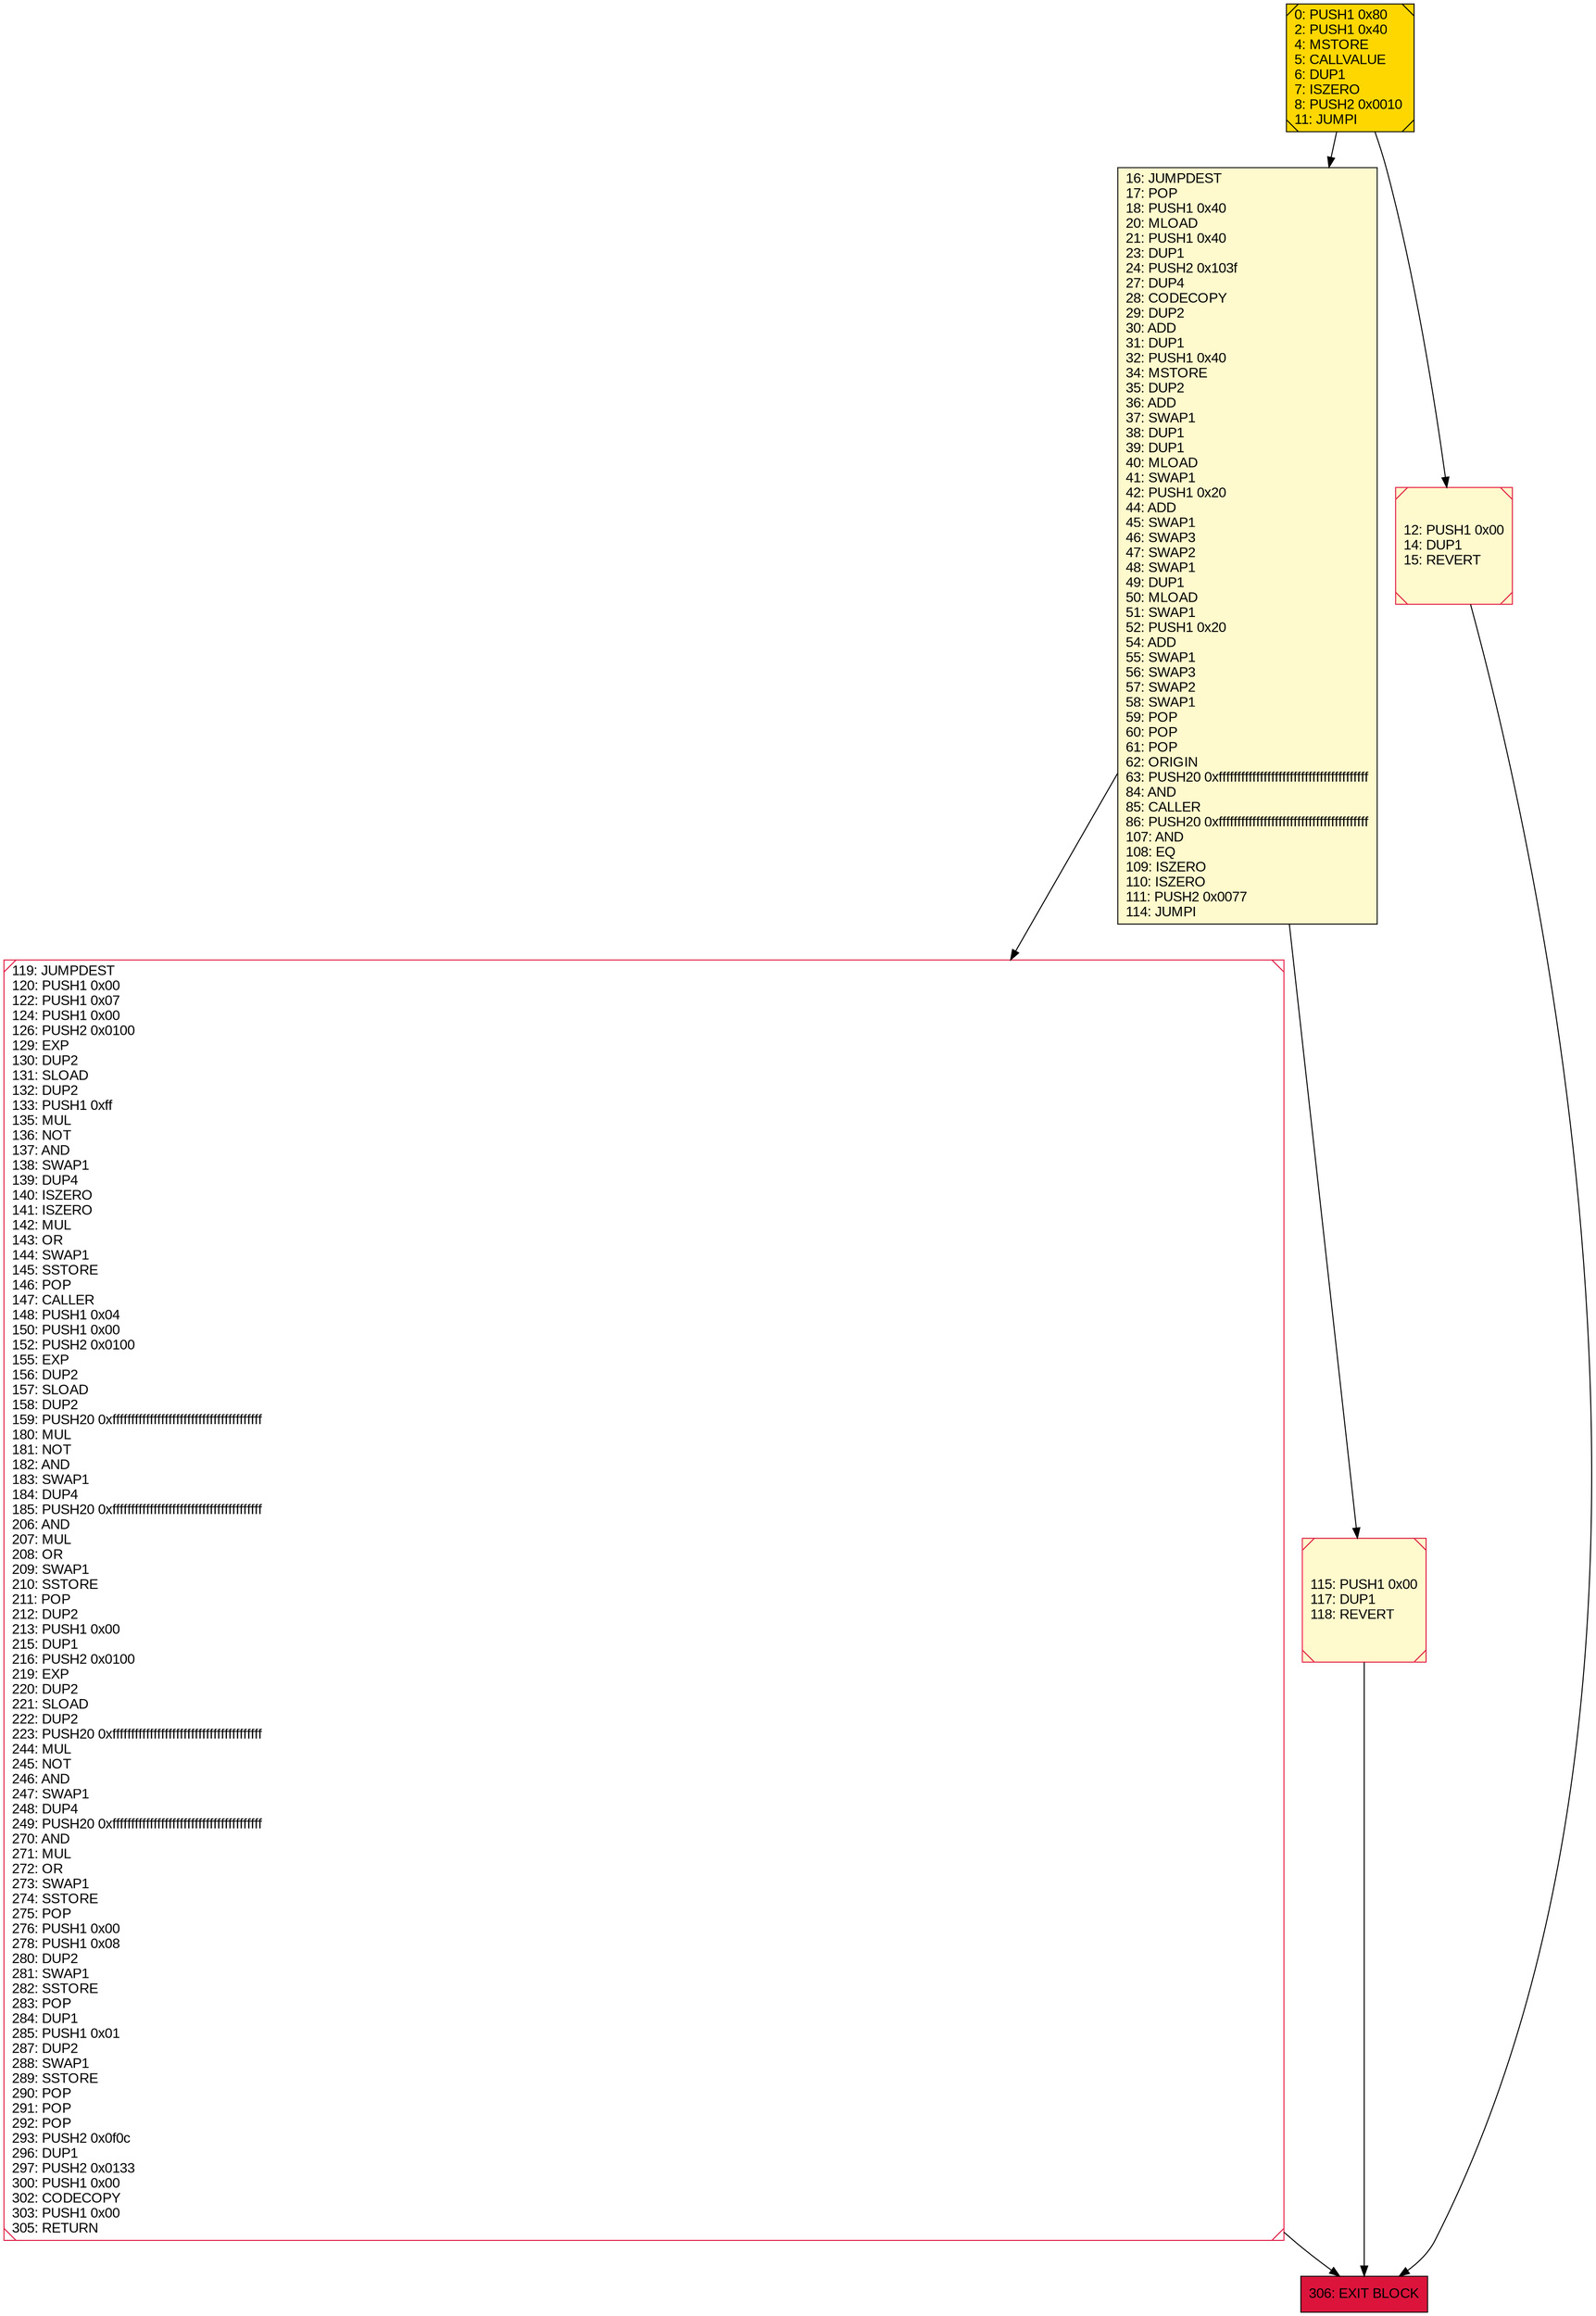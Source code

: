 digraph G {
bgcolor=transparent rankdir=UD;
node [shape=box style=filled color=black fillcolor=white fontname=arial fontcolor=black];
119 [label="119: JUMPDEST\l120: PUSH1 0x00\l122: PUSH1 0x07\l124: PUSH1 0x00\l126: PUSH2 0x0100\l129: EXP\l130: DUP2\l131: SLOAD\l132: DUP2\l133: PUSH1 0xff\l135: MUL\l136: NOT\l137: AND\l138: SWAP1\l139: DUP4\l140: ISZERO\l141: ISZERO\l142: MUL\l143: OR\l144: SWAP1\l145: SSTORE\l146: POP\l147: CALLER\l148: PUSH1 0x04\l150: PUSH1 0x00\l152: PUSH2 0x0100\l155: EXP\l156: DUP2\l157: SLOAD\l158: DUP2\l159: PUSH20 0xffffffffffffffffffffffffffffffffffffffff\l180: MUL\l181: NOT\l182: AND\l183: SWAP1\l184: DUP4\l185: PUSH20 0xffffffffffffffffffffffffffffffffffffffff\l206: AND\l207: MUL\l208: OR\l209: SWAP1\l210: SSTORE\l211: POP\l212: DUP2\l213: PUSH1 0x00\l215: DUP1\l216: PUSH2 0x0100\l219: EXP\l220: DUP2\l221: SLOAD\l222: DUP2\l223: PUSH20 0xffffffffffffffffffffffffffffffffffffffff\l244: MUL\l245: NOT\l246: AND\l247: SWAP1\l248: DUP4\l249: PUSH20 0xffffffffffffffffffffffffffffffffffffffff\l270: AND\l271: MUL\l272: OR\l273: SWAP1\l274: SSTORE\l275: POP\l276: PUSH1 0x00\l278: PUSH1 0x08\l280: DUP2\l281: SWAP1\l282: SSTORE\l283: POP\l284: DUP1\l285: PUSH1 0x01\l287: DUP2\l288: SWAP1\l289: SSTORE\l290: POP\l291: POP\l292: POP\l293: PUSH2 0x0f0c\l296: DUP1\l297: PUSH2 0x0133\l300: PUSH1 0x00\l302: CODECOPY\l303: PUSH1 0x00\l305: RETURN\l" shape=Msquare color=crimson ];
16 [label="16: JUMPDEST\l17: POP\l18: PUSH1 0x40\l20: MLOAD\l21: PUSH1 0x40\l23: DUP1\l24: PUSH2 0x103f\l27: DUP4\l28: CODECOPY\l29: DUP2\l30: ADD\l31: DUP1\l32: PUSH1 0x40\l34: MSTORE\l35: DUP2\l36: ADD\l37: SWAP1\l38: DUP1\l39: DUP1\l40: MLOAD\l41: SWAP1\l42: PUSH1 0x20\l44: ADD\l45: SWAP1\l46: SWAP3\l47: SWAP2\l48: SWAP1\l49: DUP1\l50: MLOAD\l51: SWAP1\l52: PUSH1 0x20\l54: ADD\l55: SWAP1\l56: SWAP3\l57: SWAP2\l58: SWAP1\l59: POP\l60: POP\l61: POP\l62: ORIGIN\l63: PUSH20 0xffffffffffffffffffffffffffffffffffffffff\l84: AND\l85: CALLER\l86: PUSH20 0xffffffffffffffffffffffffffffffffffffffff\l107: AND\l108: EQ\l109: ISZERO\l110: ISZERO\l111: PUSH2 0x0077\l114: JUMPI\l" fillcolor=lemonchiffon ];
306 [label="306: EXIT BLOCK\l" fillcolor=crimson ];
115 [label="115: PUSH1 0x00\l117: DUP1\l118: REVERT\l" fillcolor=lemonchiffon shape=Msquare color=crimson ];
0 [label="0: PUSH1 0x80\l2: PUSH1 0x40\l4: MSTORE\l5: CALLVALUE\l6: DUP1\l7: ISZERO\l8: PUSH2 0x0010\l11: JUMPI\l" fillcolor=lemonchiffon shape=Msquare fillcolor=gold ];
12 [label="12: PUSH1 0x00\l14: DUP1\l15: REVERT\l" fillcolor=lemonchiffon shape=Msquare color=crimson ];
16 -> 115;
115 -> 306;
16 -> 119;
119 -> 306;
0 -> 12;
0 -> 16;
12 -> 306;
}